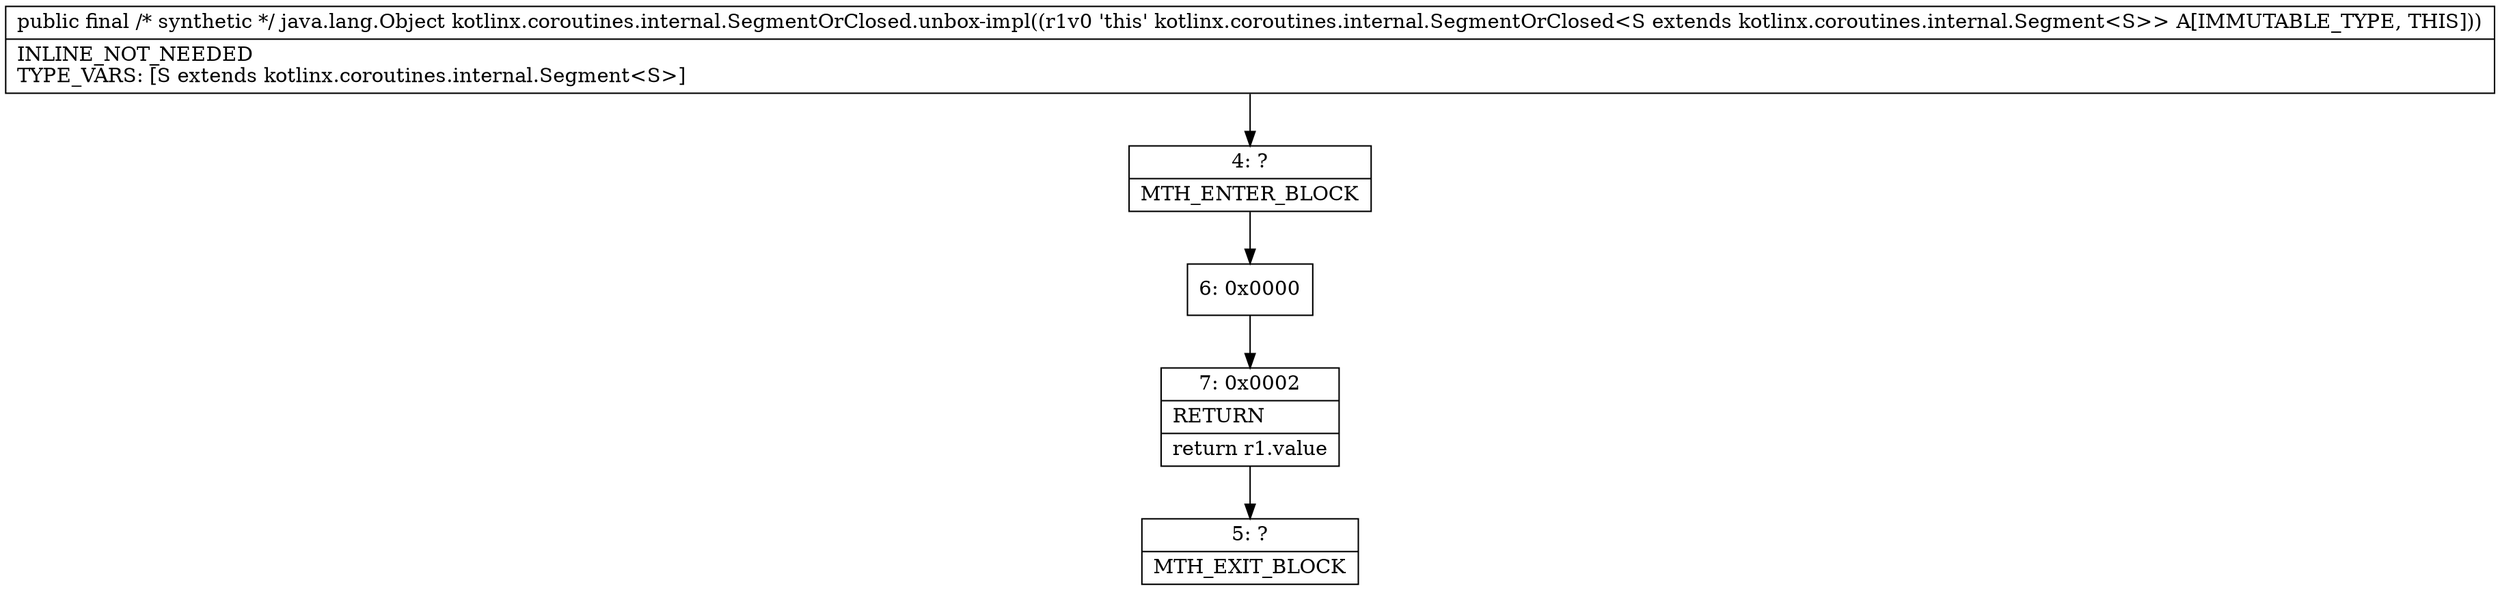 digraph "CFG forkotlinx.coroutines.internal.SegmentOrClosed.unbox\-impl()Ljava\/lang\/Object;" {
Node_4 [shape=record,label="{4\:\ ?|MTH_ENTER_BLOCK\l}"];
Node_6 [shape=record,label="{6\:\ 0x0000}"];
Node_7 [shape=record,label="{7\:\ 0x0002|RETURN\l|return r1.value\l}"];
Node_5 [shape=record,label="{5\:\ ?|MTH_EXIT_BLOCK\l}"];
MethodNode[shape=record,label="{public final \/* synthetic *\/ java.lang.Object kotlinx.coroutines.internal.SegmentOrClosed.unbox\-impl((r1v0 'this' kotlinx.coroutines.internal.SegmentOrClosed\<S extends kotlinx.coroutines.internal.Segment\<S\>\> A[IMMUTABLE_TYPE, THIS]))  | INLINE_NOT_NEEDED\lTYPE_VARS: [S extends kotlinx.coroutines.internal.Segment\<S\>]\l}"];
MethodNode -> Node_4;Node_4 -> Node_6;
Node_6 -> Node_7;
Node_7 -> Node_5;
}


